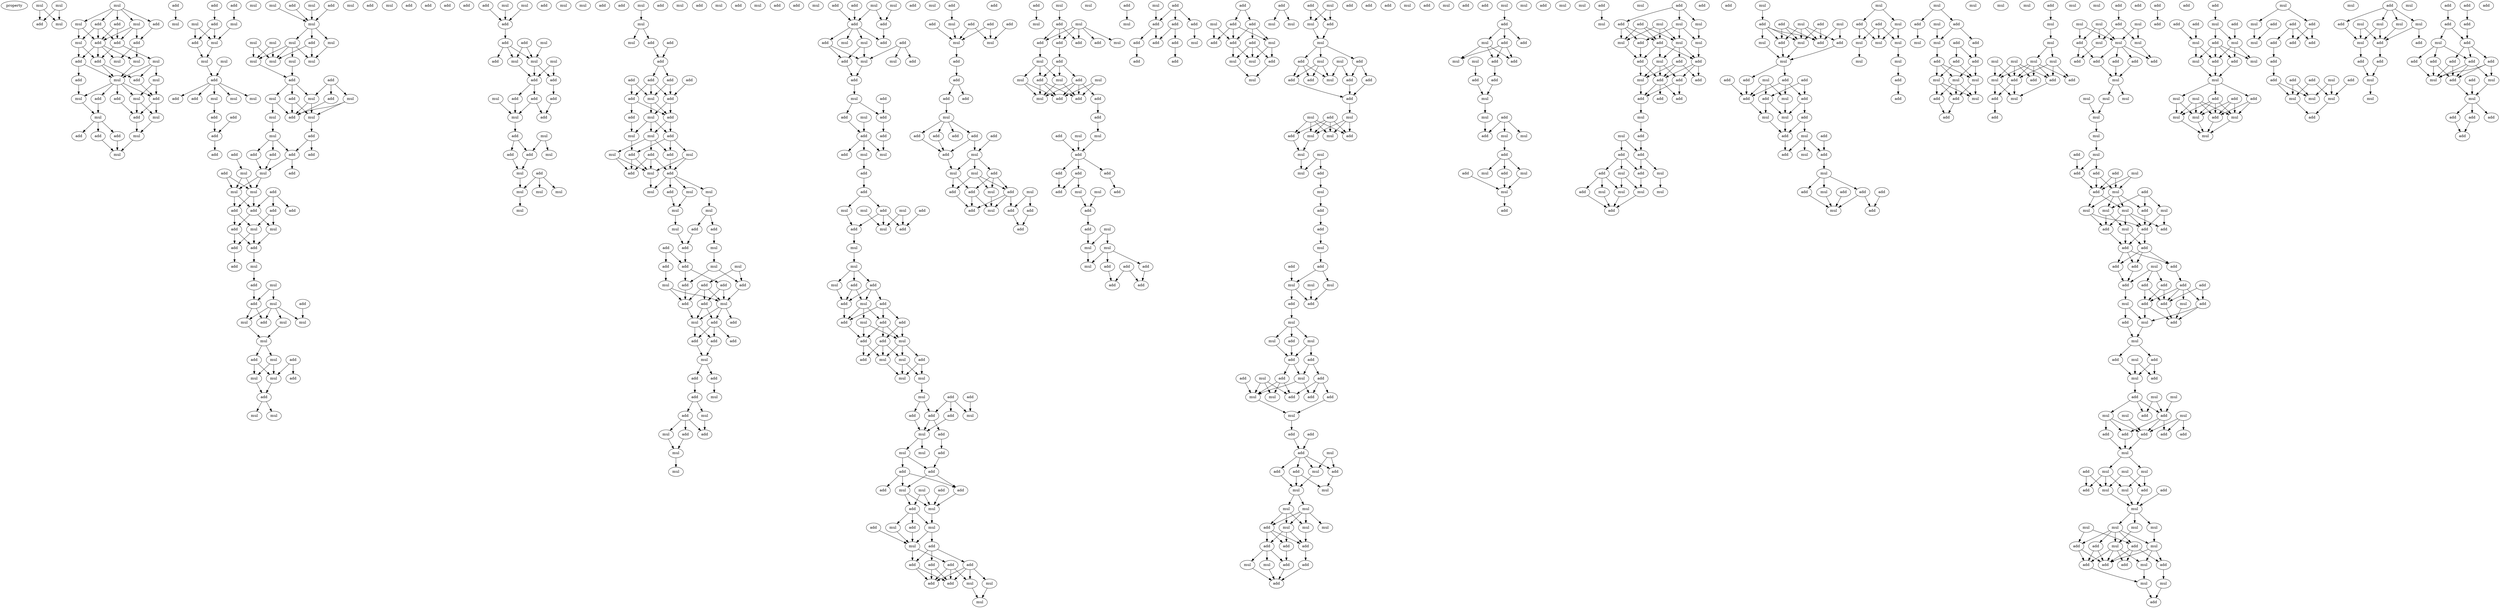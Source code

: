 digraph {
    node [fontcolor=black]
    property [mul=2,lf=1.1]
    0 [ label = mul ];
    1 [ label = mul ];
    2 [ label = add ];
    3 [ label = mul ];
    4 [ label = mul ];
    5 [ label = mul ];
    6 [ label = add ];
    7 [ label = mul ];
    8 [ label = add ];
    9 [ label = add ];
    10 [ label = add ];
    11 [ label = mul ];
    12 [ label = add ];
    13 [ label = add ];
    14 [ label = mul ];
    15 [ label = add ];
    16 [ label = mul ];
    17 [ label = mul ];
    18 [ label = add ];
    19 [ label = mul ];
    20 [ label = add ];
    21 [ label = mul ];
    22 [ label = add ];
    23 [ label = mul ];
    24 [ label = add ];
    25 [ label = mul ];
    26 [ label = add ];
    27 [ label = add ];
    28 [ label = mul ];
    29 [ label = mul ];
    30 [ label = add ];
    31 [ label = add ];
    32 [ label = mul ];
    33 [ label = add ];
    34 [ label = add ];
    35 [ label = mul ];
    36 [ label = add ];
    37 [ label = add ];
    38 [ label = add ];
    39 [ label = mul ];
    40 [ label = mul ];
    41 [ label = add ];
    42 [ label = mul ];
    43 [ label = add ];
    44 [ label = mul ];
    45 [ label = mul ];
    46 [ label = mul ];
    47 [ label = mul ];
    48 [ label = add ];
    49 [ label = add ];
    50 [ label = add ];
    51 [ label = mul ];
    52 [ label = mul ];
    53 [ label = mul ];
    54 [ label = add ];
    55 [ label = add ];
    56 [ label = add ];
    57 [ label = add ];
    58 [ label = mul ];
    59 [ label = add ];
    60 [ label = mul ];
    61 [ label = add ];
    62 [ label = mul ];
    63 [ label = mul ];
    64 [ label = mul ];
    65 [ label = add ];
    66 [ label = mul ];
    67 [ label = mul ];
    68 [ label = mul ];
    69 [ label = mul ];
    70 [ label = mul ];
    71 [ label = mul ];
    72 [ label = add ];
    73 [ label = add ];
    74 [ label = mul ];
    75 [ label = mul ];
    76 [ label = mul ];
    77 [ label = add ];
    78 [ label = add ];
    79 [ label = mul ];
    80 [ label = add ];
    81 [ label = mul ];
    82 [ label = mul ];
    83 [ label = add ];
    84 [ label = add ];
    85 [ label = add ];
    86 [ label = add ];
    87 [ label = add ];
    88 [ label = add ];
    89 [ label = add ];
    90 [ label = mul ];
    91 [ label = mul ];
    92 [ label = add ];
    93 [ label = mul ];
    94 [ label = add ];
    95 [ label = mul ];
    96 [ label = add ];
    97 [ label = add ];
    98 [ label = add ];
    99 [ label = mul ];
    100 [ label = add ];
    101 [ label = add ];
    102 [ label = mul ];
    103 [ label = mul ];
    104 [ label = add ];
    105 [ label = add ];
    106 [ label = mul ];
    107 [ label = add ];
    108 [ label = add ];
    109 [ label = mul ];
    110 [ label = add ];
    111 [ label = add ];
    112 [ label = mul ];
    113 [ label = mul ];
    114 [ label = mul ];
    115 [ label = mul ];
    116 [ label = add ];
    117 [ label = add ];
    118 [ label = mul ];
    119 [ label = add ];
    120 [ label = mul ];
    121 [ label = add ];
    122 [ label = mul ];
    123 [ label = add ];
    124 [ label = mul ];
    125 [ label = mul ];
    126 [ label = add ];
    127 [ label = add ];
    128 [ label = mul ];
    129 [ label = mul ];
    130 [ label = add ];
    131 [ label = add ];
    132 [ label = add ];
    133 [ label = add ];
    134 [ label = mul ];
    135 [ label = mul ];
    136 [ label = add ];
    137 [ label = mul ];
    138 [ label = add ];
    139 [ label = add ];
    140 [ label = add ];
    141 [ label = mul ];
    142 [ label = mul ];
    143 [ label = mul ];
    144 [ label = add ];
    145 [ label = add ];
    146 [ label = add ];
    147 [ label = mul ];
    148 [ label = add ];
    149 [ label = add ];
    150 [ label = add ];
    151 [ label = add ];
    152 [ label = mul ];
    153 [ label = mul ];
    154 [ label = add ];
    155 [ label = mul ];
    156 [ label = add ];
    157 [ label = mul ];
    158 [ label = add ];
    159 [ label = add ];
    160 [ label = mul ];
    161 [ label = mul ];
    162 [ label = mul ];
    163 [ label = mul ];
    164 [ label = mul ];
    165 [ label = mul ];
    166 [ label = add ];
    167 [ label = add ];
    168 [ label = mul ];
    169 [ label = mul ];
    170 [ label = add ];
    171 [ label = mul ];
    172 [ label = add ];
    173 [ label = add ];
    174 [ label = add ];
    175 [ label = mul ];
    176 [ label = add ];
    177 [ label = add ];
    178 [ label = add ];
    179 [ label = add ];
    180 [ label = add ];
    181 [ label = mul ];
    182 [ label = add ];
    183 [ label = add ];
    184 [ label = mul ];
    185 [ label = add ];
    186 [ label = mul ];
    187 [ label = mul ];
    188 [ label = add ];
    189 [ label = add ];
    190 [ label = add ];
    191 [ label = add ];
    192 [ label = mul ];
    193 [ label = mul ];
    194 [ label = add ];
    195 [ label = add ];
    196 [ label = mul ];
    197 [ label = add ];
    198 [ label = mul ];
    199 [ label = mul ];
    200 [ label = mul ];
    201 [ label = mul ];
    202 [ label = mul ];
    203 [ label = add ];
    204 [ label = mul ];
    205 [ label = add ];
    206 [ label = add ];
    207 [ label = add ];
    208 [ label = mul ];
    209 [ label = mul ];
    210 [ label = mul ];
    211 [ label = add ];
    212 [ label = add ];
    213 [ label = add ];
    214 [ label = add ];
    215 [ label = mul ];
    216 [ label = add ];
    217 [ label = add ];
    218 [ label = add ];
    219 [ label = mul ];
    220 [ label = add ];
    221 [ label = add ];
    222 [ label = add ];
    223 [ label = mul ];
    224 [ label = add ];
    225 [ label = add ];
    226 [ label = add ];
    227 [ label = add ];
    228 [ label = mul ];
    229 [ label = add ];
    230 [ label = mul ];
    231 [ label = add ];
    232 [ label = add ];
    233 [ label = mul ];
    234 [ label = add ];
    235 [ label = mul ];
    236 [ label = mul ];
    237 [ label = add ];
    238 [ label = add ];
    239 [ label = add ];
    240 [ label = mul ];
    241 [ label = mul ];
    242 [ label = mul ];
    243 [ label = add ];
    244 [ label = add ];
    245 [ label = mul ];
    246 [ label = add ];
    247 [ label = mul ];
    248 [ label = mul ];
    249 [ label = add ];
    250 [ label = add ];
    251 [ label = add ];
    252 [ label = add ];
    253 [ label = add ];
    254 [ label = add ];
    255 [ label = mul ];
    256 [ label = mul ];
    257 [ label = mul ];
    258 [ label = mul ];
    259 [ label = add ];
    260 [ label = add ];
    261 [ label = add ];
    262 [ label = add ];
    263 [ label = mul ];
    264 [ label = mul ];
    265 [ label = add ];
    266 [ label = add ];
    267 [ label = add ];
    268 [ label = add ];
    269 [ label = add ];
    270 [ label = mul ];
    271 [ label = add ];
    272 [ label = mul ];
    273 [ label = add ];
    274 [ label = add ];
    275 [ label = mul ];
    276 [ label = mul ];
    277 [ label = mul ];
    278 [ label = add ];
    279 [ label = add ];
    280 [ label = mul ];
    281 [ label = add ];
    282 [ label = add ];
    283 [ label = mul ];
    284 [ label = mul ];
    285 [ label = mul ];
    286 [ label = add ];
    287 [ label = add ];
    288 [ label = add ];
    289 [ label = mul ];
    290 [ label = add ];
    291 [ label = add ];
    292 [ label = mul ];
    293 [ label = add ];
    294 [ label = add ];
    295 [ label = mul ];
    296 [ label = add ];
    297 [ label = add ];
    298 [ label = add ];
    299 [ label = mul ];
    300 [ label = mul ];
    301 [ label = add ];
    302 [ label = mul ];
    303 [ label = mul ];
    304 [ label = mul ];
    305 [ label = add ];
    306 [ label = add ];
    307 [ label = add ];
    308 [ label = add ];
    309 [ label = add ];
    310 [ label = mul ];
    311 [ label = mul ];
    312 [ label = add ];
    313 [ label = mul ];
    314 [ label = mul ];
    315 [ label = add ];
    316 [ label = add ];
    317 [ label = add ];
    318 [ label = add ];
    319 [ label = add ];
    320 [ label = mul ];
    321 [ label = add ];
    322 [ label = mul ];
    323 [ label = add ];
    324 [ label = mul ];
    325 [ label = mul ];
    326 [ label = mul ];
    327 [ label = add ];
    328 [ label = add ];
    329 [ label = mul ];
    330 [ label = add ];
    331 [ label = mul ];
    332 [ label = add ];
    333 [ label = add ];
    334 [ label = add ];
    335 [ label = add ];
    336 [ label = add ];
    337 [ label = mul ];
    338 [ label = add ];
    339 [ label = mul ];
    340 [ label = mul ];
    341 [ label = add ];
    342 [ label = add ];
    343 [ label = add ];
    344 [ label = add ];
    345 [ label = mul ];
    346 [ label = add ];
    347 [ label = mul ];
    348 [ label = add ];
    349 [ label = mul ];
    350 [ label = add ];
    351 [ label = add ];
    352 [ label = mul ];
    353 [ label = add ];
    354 [ label = add ];
    355 [ label = add ];
    356 [ label = mul ];
    357 [ label = add ];
    358 [ label = add ];
    359 [ label = add ];
    360 [ label = add ];
    361 [ label = add ];
    362 [ label = add ];
    363 [ label = mul ];
    364 [ label = mul ];
    365 [ label = add ];
    366 [ label = mul ];
    367 [ label = mul ];
    368 [ label = add ];
    369 [ label = add ];
    370 [ label = add ];
    371 [ label = mul ];
    372 [ label = mul ];
    373 [ label = add ];
    374 [ label = add ];
    375 [ label = add ];
    376 [ label = add ];
    377 [ label = mul ];
    378 [ label = add ];
    379 [ label = mul ];
    380 [ label = add ];
    381 [ label = mul ];
    382 [ label = add ];
    383 [ label = add ];
    384 [ label = add ];
    385 [ label = add ];
    386 [ label = mul ];
    387 [ label = add ];
    388 [ label = mul ];
    389 [ label = mul ];
    390 [ label = add ];
    391 [ label = mul ];
    392 [ label = add ];
    393 [ label = add ];
    394 [ label = add ];
    395 [ label = mul ];
    396 [ label = add ];
    397 [ label = mul ];
    398 [ label = add ];
    399 [ label = mul ];
    400 [ label = mul ];
    401 [ label = add ];
    402 [ label = add ];
    403 [ label = add ];
    404 [ label = add ];
    405 [ label = add ];
    406 [ label = add ];
    407 [ label = mul ];
    408 [ label = mul ];
    409 [ label = add ];
    410 [ label = mul ];
    411 [ label = add ];
    412 [ label = mul ];
    413 [ label = mul ];
    414 [ label = add ];
    415 [ label = mul ];
    416 [ label = add ];
    417 [ label = add ];
    418 [ label = add ];
    419 [ label = add ];
    420 [ label = add ];
    421 [ label = mul ];
    422 [ label = mul ];
    423 [ label = add ];
    424 [ label = add ];
    425 [ label = add ];
    426 [ label = add ];
    427 [ label = mul ];
    428 [ label = add ];
    429 [ label = add ];
    430 [ label = add ];
    431 [ label = add ];
    432 [ label = add ];
    433 [ label = add ];
    434 [ label = add ];
    435 [ label = add ];
    436 [ label = mul ];
    437 [ label = mul ];
    438 [ label = add ];
    439 [ label = add ];
    440 [ label = add ];
    441 [ label = add ];
    442 [ label = mul ];
    443 [ label = mul ];
    444 [ label = mul ];
    445 [ label = add ];
    446 [ label = mul ];
    447 [ label = add ];
    448 [ label = mul ];
    449 [ label = mul ];
    450 [ label = add ];
    451 [ label = mul ];
    452 [ label = mul ];
    453 [ label = mul ];
    454 [ label = add ];
    455 [ label = mul ];
    456 [ label = add ];
    457 [ label = add ];
    458 [ label = add ];
    459 [ label = add ];
    460 [ label = add ];
    461 [ label = mul ];
    462 [ label = add ];
    463 [ label = mul ];
    464 [ label = add ];
    465 [ label = mul ];
    466 [ label = mul ];
    467 [ label = add ];
    468 [ label = mul ];
    469 [ label = add ];
    470 [ label = mul ];
    471 [ label = mul ];
    472 [ label = add ];
    473 [ label = mul ];
    474 [ label = mul ];
    475 [ label = add ];
    476 [ label = add ];
    477 [ label = add ];
    478 [ label = mul ];
    479 [ label = add ];
    480 [ label = add ];
    481 [ label = add ];
    482 [ label = add ];
    483 [ label = mul ];
    484 [ label = mul ];
    485 [ label = mul ];
    486 [ label = add ];
    487 [ label = add ];
    488 [ label = mul ];
    489 [ label = add ];
    490 [ label = mul ];
    491 [ label = mul ];
    492 [ label = mul ];
    493 [ label = add ];
    494 [ label = add ];
    495 [ label = mul ];
    496 [ label = add ];
    497 [ label = mul ];
    498 [ label = add ];
    499 [ label = add ];
    500 [ label = add ];
    501 [ label = add ];
    502 [ label = add ];
    503 [ label = mul ];
    504 [ label = mul ];
    505 [ label = mul ];
    506 [ label = add ];
    507 [ label = add ];
    508 [ label = add ];
    509 [ label = mul ];
    510 [ label = add ];
    511 [ label = add ];
    512 [ label = add ];
    513 [ label = mul ];
    514 [ label = add ];
    515 [ label = mul ];
    516 [ label = mul ];
    517 [ label = mul ];
    518 [ label = mul ];
    519 [ label = mul ];
    520 [ label = mul ];
    521 [ label = mul ];
    522 [ label = add ];
    523 [ label = mul ];
    524 [ label = add ];
    525 [ label = add ];
    526 [ label = add ];
    527 [ label = add ];
    528 [ label = mul ];
    529 [ label = add ];
    530 [ label = mul ];
    531 [ label = add ];
    532 [ label = add ];
    533 [ label = add ];
    534 [ label = mul ];
    535 [ label = add ];
    536 [ label = add ];
    537 [ label = mul ];
    538 [ label = add ];
    539 [ label = mul ];
    540 [ label = add ];
    541 [ label = add ];
    542 [ label = mul ];
    543 [ label = add ];
    544 [ label = add ];
    545 [ label = mul ];
    546 [ label = mul ];
    547 [ label = add ];
    548 [ label = mul ];
    549 [ label = mul ];
    550 [ label = mul ];
    551 [ label = add ];
    552 [ label = add ];
    553 [ label = add ];
    554 [ label = mul ];
    555 [ label = mul ];
    556 [ label = add ];
    557 [ label = add ];
    558 [ label = mul ];
    559 [ label = mul ];
    560 [ label = add ];
    561 [ label = mul ];
    562 [ label = add ];
    563 [ label = mul ];
    564 [ label = mul ];
    565 [ label = add ];
    566 [ label = add ];
    567 [ label = mul ];
    568 [ label = add ];
    569 [ label = mul ];
    570 [ label = mul ];
    571 [ label = add ];
    572 [ label = add ];
    573 [ label = mul ];
    574 [ label = mul ];
    575 [ label = mul ];
    576 [ label = add ];
    577 [ label = mul ];
    578 [ label = add ];
    579 [ label = add ];
    580 [ label = add ];
    581 [ label = add ];
    582 [ label = add ];
    583 [ label = mul ];
    584 [ label = add ];
    585 [ label = add ];
    586 [ label = add ];
    587 [ label = mul ];
    588 [ label = add ];
    589 [ label = add ];
    590 [ label = mul ];
    591 [ label = add ];
    592 [ label = add ];
    593 [ label = add ];
    594 [ label = add ];
    595 [ label = add ];
    596 [ label = mul ];
    597 [ label = mul ];
    598 [ label = add ];
    599 [ label = mul ];
    600 [ label = mul ];
    601 [ label = mul ];
    602 [ label = mul ];
    603 [ label = add ];
    604 [ label = mul ];
    605 [ label = add ];
    606 [ label = mul ];
    607 [ label = add ];
    608 [ label = add ];
    609 [ label = mul ];
    610 [ label = mul ];
    611 [ label = mul ];
    612 [ label = add ];
    613 [ label = add ];
    614 [ label = add ];
    615 [ label = mul ];
    616 [ label = mul ];
    617 [ label = add ];
    618 [ label = add ];
    619 [ label = add ];
    620 [ label = add ];
    621 [ label = add ];
    622 [ label = add ];
    623 [ label = mul ];
    624 [ label = add ];
    625 [ label = mul ];
    626 [ label = mul ];
    627 [ label = add ];
    628 [ label = add ];
    629 [ label = add ];
    630 [ label = mul ];
    631 [ label = add ];
    632 [ label = add ];
    633 [ label = mul ];
    634 [ label = mul ];
    635 [ label = add ];
    636 [ label = mul ];
    637 [ label = add ];
    638 [ label = add ];
    639 [ label = add ];
    640 [ label = mul ];
    641 [ label = add ];
    642 [ label = mul ];
    643 [ label = add ];
    644 [ label = add ];
    645 [ label = mul ];
    646 [ label = mul ];
    647 [ label = mul ];
    648 [ label = mul ];
    649 [ label = mul ];
    650 [ label = mul ];
    651 [ label = add ];
    652 [ label = mul ];
    653 [ label = add ];
    654 [ label = add ];
    655 [ label = add ];
    656 [ label = mul ];
    657 [ label = mul ];
    658 [ label = add ];
    659 [ label = mul ];
    660 [ label = add ];
    661 [ label = mul ];
    662 [ label = add ];
    663 [ label = add ];
    664 [ label = add ];
    665 [ label = mul ];
    666 [ label = mul ];
    667 [ label = mul ];
    668 [ label = add ];
    669 [ label = mul ];
    670 [ label = mul ];
    671 [ label = add ];
    672 [ label = mul ];
    673 [ label = add ];
    674 [ label = add ];
    675 [ label = mul ];
    676 [ label = mul ];
    677 [ label = mul ];
    678 [ label = mul ];
    679 [ label = mul ];
    680 [ label = mul ];
    681 [ label = mul ];
    682 [ label = add ];
    683 [ label = add ];
    684 [ label = add ];
    685 [ label = mul ];
    686 [ label = add ];
    687 [ label = add ];
    688 [ label = mul ];
    689 [ label = add ];
    690 [ label = mul ];
    691 [ label = add ];
    692 [ label = mul ];
    693 [ label = add ];
    694 [ label = mul ];
    695 [ label = add ];
    696 [ label = mul ];
    697 [ label = mul ];
    698 [ label = mul ];
    699 [ label = add ];
    700 [ label = mul ];
    701 [ label = add ];
    702 [ label = add ];
    703 [ label = add ];
    704 [ label = add ];
    705 [ label = add ];
    706 [ label = mul ];
    707 [ label = mul ];
    708 [ label = mul ];
    709 [ label = mul ];
    710 [ label = add ];
    711 [ label = add ];
    712 [ label = mul ];
    713 [ label = mul ];
    714 [ label = add ];
    715 [ label = mul ];
    716 [ label = add ];
    717 [ label = add ];
    718 [ label = mul ];
    719 [ label = add ];
    720 [ label = mul ];
    721 [ label = add ];
    722 [ label = add ];
    723 [ label = mul ];
    724 [ label = mul ];
    725 [ label = add ];
    726 [ label = mul ];
    727 [ label = mul ];
    728 [ label = add ];
    729 [ label = add ];
    730 [ label = mul ];
    731 [ label = add ];
    732 [ label = add ];
    733 [ label = add ];
    734 [ label = add ];
    735 [ label = add ];
    736 [ label = mul ];
    737 [ label = add ];
    738 [ label = add ];
    739 [ label = add ];
    740 [ label = add ];
    741 [ label = add ];
    742 [ label = add ];
    743 [ label = add ];
    744 [ label = add ];
    745 [ label = mul ];
    746 [ label = add ];
    747 [ label = mul ];
    748 [ label = mul ];
    749 [ label = add ];
    750 [ label = add ];
    751 [ label = mul ];
    752 [ label = add ];
    753 [ label = mul ];
    754 [ label = add ];
    755 [ label = add ];
    756 [ label = mul ];
    757 [ label = add ];
    758 [ label = add ];
    759 [ label = mul ];
    760 [ label = mul ];
    761 [ label = mul ];
    762 [ label = mul ];
    763 [ label = add ];
    764 [ label = mul ];
    765 [ label = add ];
    766 [ label = add ];
    767 [ label = add ];
    768 [ label = add ];
    769 [ label = add ];
    770 [ label = add ];
    771 [ label = mul ];
    772 [ label = mul ];
    773 [ label = add ];
    774 [ label = mul ];
    775 [ label = mul ];
    776 [ label = add ];
    777 [ label = mul ];
    778 [ label = add ];
    779 [ label = add ];
    780 [ label = mul ];
    781 [ label = mul ];
    782 [ label = mul ];
    783 [ label = mul ];
    784 [ label = mul ];
    785 [ label = mul ];
    786 [ label = add ];
    787 [ label = mul ];
    788 [ label = add ];
    789 [ label = mul ];
    790 [ label = add ];
    791 [ label = mul ];
    792 [ label = add ];
    793 [ label = add ];
    794 [ label = add ];
    795 [ label = add ];
    796 [ label = mul ];
    797 [ label = mul ];
    798 [ label = add ];
    799 [ label = add ];
    800 [ label = add ];
    801 [ label = add ];
    802 [ label = add ];
    803 [ label = mul ];
    804 [ label = mul ];
    805 [ label = add ];
    806 [ label = mul ];
    807 [ label = mul ];
    808 [ label = add ];
    809 [ label = add ];
    810 [ label = mul ];
    811 [ label = mul ];
    812 [ label = add ];
    813 [ label = mul ];
    814 [ label = mul ];
    815 [ label = add ];
    816 [ label = add ];
    817 [ label = mul ];
    818 [ label = add ];
    819 [ label = mul ];
    820 [ label = mul ];
    821 [ label = mul ];
    822 [ label = mul ];
    823 [ label = add ];
    824 [ label = mul ];
    825 [ label = add ];
    826 [ label = add ];
    827 [ label = mul ];
    828 [ label = add ];
    829 [ label = add ];
    830 [ label = add ];
    831 [ label = add ];
    832 [ label = add ];
    833 [ label = add ];
    834 [ label = mul ];
    835 [ label = add ];
    836 [ label = add ];
    837 [ label = mul ];
    838 [ label = mul ];
    839 [ label = mul ];
    840 [ label = add ];
    841 [ label = mul ];
    842 [ label = add ];
    843 [ label = mul ];
    844 [ label = mul ];
    845 [ label = mul ];
    846 [ label = mul ];
    847 [ label = add ];
    848 [ label = add ];
    849 [ label = mul ];
    850 [ label = mul ];
    851 [ label = add ];
    852 [ label = add ];
    853 [ label = add ];
    854 [ label = add ];
    855 [ label = add ];
    856 [ label = mul ];
    857 [ label = add ];
    858 [ label = add ];
    859 [ label = mul ];
    860 [ label = add ];
    861 [ label = mul ];
    862 [ label = add ];
    863 [ label = add ];
    864 [ label = add ];
    865 [ label = add ];
    866 [ label = add ];
    867 [ label = add ];
    868 [ label = mul ];
    869 [ label = add ];
    870 [ label = mul ];
    871 [ label = mul ];
    872 [ label = add ];
    873 [ label = add ];
    874 [ label = add ];
    875 [ label = add ];
    876 [ label = add ];
    0 -> 2 [ name = 0 ];
    0 -> 3 [ name = 1 ];
    1 -> 2 [ name = 2 ];
    1 -> 3 [ name = 3 ];
    4 -> 5 [ name = 4 ];
    4 -> 6 [ name = 5 ];
    4 -> 7 [ name = 6 ];
    4 -> 8 [ name = 7 ];
    4 -> 9 [ name = 8 ];
    5 -> 10 [ name = 9 ];
    5 -> 11 [ name = 10 ];
    6 -> 10 [ name = 11 ];
    6 -> 12 [ name = 12 ];
    7 -> 10 [ name = 13 ];
    7 -> 12 [ name = 14 ];
    7 -> 13 [ name = 15 ];
    8 -> 10 [ name = 16 ];
    8 -> 11 [ name = 17 ];
    8 -> 12 [ name = 18 ];
    9 -> 13 [ name = 19 ];
    10 -> 15 [ name = 20 ];
    10 -> 16 [ name = 21 ];
    10 -> 17 [ name = 22 ];
    10 -> 18 [ name = 23 ];
    11 -> 15 [ name = 24 ];
    11 -> 18 [ name = 25 ];
    12 -> 14 [ name = 26 ];
    12 -> 18 [ name = 27 ];
    13 -> 16 [ name = 28 ];
    13 -> 17 [ name = 29 ];
    14 -> 19 [ name = 30 ];
    14 -> 20 [ name = 31 ];
    14 -> 21 [ name = 32 ];
    15 -> 19 [ name = 33 ];
    15 -> 22 [ name = 34 ];
    16 -> 19 [ name = 35 ];
    18 -> 19 [ name = 36 ];
    18 -> 20 [ name = 37 ];
    19 -> 23 [ name = 38 ];
    19 -> 24 [ name = 39 ];
    19 -> 25 [ name = 40 ];
    19 -> 26 [ name = 41 ];
    19 -> 27 [ name = 42 ];
    20 -> 24 [ name = 43 ];
    21 -> 24 [ name = 44 ];
    21 -> 25 [ name = 45 ];
    22 -> 23 [ name = 46 ];
    23 -> 29 [ name = 47 ];
    24 -> 28 [ name = 48 ];
    24 -> 30 [ name = 49 ];
    25 -> 28 [ name = 50 ];
    25 -> 30 [ name = 51 ];
    26 -> 30 [ name = 52 ];
    27 -> 29 [ name = 53 ];
    28 -> 32 [ name = 54 ];
    29 -> 31 [ name = 55 ];
    29 -> 33 [ name = 56 ];
    29 -> 34 [ name = 57 ];
    30 -> 32 [ name = 58 ];
    32 -> 35 [ name = 59 ];
    33 -> 35 [ name = 60 ];
    34 -> 35 [ name = 61 ];
    36 -> 40 [ name = 62 ];
    37 -> 39 [ name = 63 ];
    38 -> 41 [ name = 64 ];
    39 -> 44 [ name = 65 ];
    41 -> 43 [ name = 66 ];
    41 -> 44 [ name = 67 ];
    42 -> 43 [ name = 68 ];
    42 -> 44 [ name = 69 ];
    43 -> 45 [ name = 70 ];
    44 -> 45 [ name = 71 ];
    45 -> 48 [ name = 72 ];
    46 -> 48 [ name = 73 ];
    48 -> 49 [ name = 74 ];
    48 -> 50 [ name = 75 ];
    48 -> 51 [ name = 76 ];
    48 -> 52 [ name = 77 ];
    48 -> 53 [ name = 78 ];
    51 -> 54 [ name = 79 ];
    54 -> 56 [ name = 80 ];
    55 -> 56 [ name = 81 ];
    56 -> 57 [ name = 82 ];
    58 -> 62 [ name = 83 ];
    59 -> 62 [ name = 84 ];
    60 -> 62 [ name = 85 ];
    61 -> 62 [ name = 86 ];
    62 -> 63 [ name = 87 ];
    62 -> 65 [ name = 88 ];
    62 -> 67 [ name = 89 ];
    63 -> 68 [ name = 90 ];
    63 -> 69 [ name = 91 ];
    63 -> 70 [ name = 92 ];
    63 -> 71 [ name = 93 ];
    64 -> 68 [ name = 94 ];
    64 -> 69 [ name = 95 ];
    65 -> 69 [ name = 96 ];
    65 -> 70 [ name = 97 ];
    66 -> 68 [ name = 98 ];
    66 -> 69 [ name = 99 ];
    67 -> 70 [ name = 100 ];
    68 -> 72 [ name = 101 ];
    71 -> 72 [ name = 102 ];
    72 -> 74 [ name = 103 ];
    72 -> 75 [ name = 104 ];
    72 -> 78 [ name = 105 ];
    73 -> 74 [ name = 106 ];
    73 -> 76 [ name = 107 ];
    73 -> 77 [ name = 108 ];
    74 -> 80 [ name = 109 ];
    74 -> 81 [ name = 110 ];
    75 -> 79 [ name = 111 ];
    75 -> 80 [ name = 112 ];
    76 -> 80 [ name = 113 ];
    76 -> 81 [ name = 114 ];
    77 -> 80 [ name = 115 ];
    78 -> 80 [ name = 116 ];
    78 -> 81 [ name = 117 ];
    79 -> 82 [ name = 118 ];
    81 -> 83 [ name = 119 ];
    82 -> 85 [ name = 120 ];
    82 -> 86 [ name = 121 ];
    82 -> 88 [ name = 122 ];
    83 -> 85 [ name = 123 ];
    83 -> 87 [ name = 124 ];
    84 -> 91 [ name = 125 ];
    85 -> 89 [ name = 126 ];
    85 -> 90 [ name = 127 ];
    86 -> 90 [ name = 128 ];
    88 -> 90 [ name = 129 ];
    90 -> 93 [ name = 130 ];
    90 -> 95 [ name = 131 ];
    91 -> 93 [ name = 132 ];
    91 -> 95 [ name = 133 ];
    92 -> 93 [ name = 134 ];
    92 -> 95 [ name = 135 ];
    93 -> 97 [ name = 136 ];
    93 -> 100 [ name = 137 ];
    94 -> 96 [ name = 138 ];
    94 -> 98 [ name = 139 ];
    94 -> 100 [ name = 140 ];
    95 -> 97 [ name = 141 ];
    95 -> 100 [ name = 142 ];
    96 -> 102 [ name = 143 ];
    96 -> 103 [ name = 144 ];
    97 -> 101 [ name = 145 ];
    97 -> 102 [ name = 146 ];
    100 -> 101 [ name = 147 ];
    100 -> 103 [ name = 148 ];
    101 -> 104 [ name = 149 ];
    101 -> 105 [ name = 150 ];
    102 -> 104 [ name = 151 ];
    102 -> 105 [ name = 152 ];
    103 -> 105 [ name = 153 ];
    104 -> 107 [ name = 154 ];
    105 -> 106 [ name = 155 ];
    106 -> 108 [ name = 156 ];
    108 -> 110 [ name = 157 ];
    109 -> 110 [ name = 158 ];
    109 -> 112 [ name = 159 ];
    110 -> 113 [ name = 160 ];
    110 -> 117 [ name = 161 ];
    111 -> 115 [ name = 162 ];
    112 -> 113 [ name = 163 ];
    112 -> 114 [ name = 164 ];
    112 -> 115 [ name = 165 ];
    112 -> 117 [ name = 166 ];
    113 -> 118 [ name = 167 ];
    114 -> 118 [ name = 168 ];
    118 -> 119 [ name = 169 ];
    118 -> 120 [ name = 170 ];
    119 -> 122 [ name = 171 ];
    119 -> 124 [ name = 172 ];
    120 -> 122 [ name = 173 ];
    120 -> 124 [ name = 174 ];
    121 -> 123 [ name = 175 ];
    121 -> 124 [ name = 176 ];
    122 -> 126 [ name = 177 ];
    124 -> 126 [ name = 178 ];
    126 -> 128 [ name = 179 ];
    126 -> 129 [ name = 180 ];
    133 -> 136 [ name = 181 ];
    134 -> 136 [ name = 182 ];
    135 -> 136 [ name = 183 ];
    136 -> 139 [ name = 184 ];
    137 -> 142 [ name = 185 ];
    138 -> 141 [ name = 186 ];
    138 -> 142 [ name = 187 ];
    139 -> 140 [ name = 188 ];
    139 -> 141 [ name = 189 ];
    139 -> 142 [ name = 190 ];
    141 -> 144 [ name = 191 ];
    142 -> 144 [ name = 192 ];
    142 -> 145 [ name = 193 ];
    143 -> 144 [ name = 194 ];
    143 -> 145 [ name = 195 ];
    144 -> 148 [ name = 196 ];
    144 -> 149 [ name = 197 ];
    145 -> 146 [ name = 198 ];
    146 -> 150 [ name = 199 ];
    147 -> 152 [ name = 200 ];
    148 -> 152 [ name = 201 ];
    149 -> 150 [ name = 202 ];
    149 -> 152 [ name = 203 ];
    152 -> 154 [ name = 204 ];
    154 -> 156 [ name = 205 ];
    154 -> 158 [ name = 206 ];
    155 -> 156 [ name = 207 ];
    155 -> 157 [ name = 208 ];
    156 -> 160 [ name = 209 ];
    158 -> 160 [ name = 210 ];
    159 -> 161 [ name = 211 ];
    159 -> 162 [ name = 212 ];
    159 -> 164 [ name = 213 ];
    160 -> 164 [ name = 214 ];
    164 -> 165 [ name = 215 ];
    168 -> 169 [ name = 216 ];
    169 -> 170 [ name = 217 ];
    169 -> 171 [ name = 218 ];
    170 -> 174 [ name = 219 ];
    173 -> 174 [ name = 220 ];
    174 -> 177 [ name = 221 ];
    174 -> 178 [ name = 222 ];
    176 -> 181 [ name = 223 ];
    176 -> 182 [ name = 224 ];
    177 -> 180 [ name = 225 ];
    177 -> 181 [ name = 226 ];
    177 -> 182 [ name = 227 ];
    178 -> 180 [ name = 228 ];
    178 -> 181 [ name = 229 ];
    179 -> 180 [ name = 230 ];
    180 -> 184 [ name = 231 ];
    180 -> 185 [ name = 232 ];
    181 -> 184 [ name = 233 ];
    181 -> 185 [ name = 234 ];
    182 -> 183 [ name = 235 ];
    182 -> 185 [ name = 236 ];
    183 -> 187 [ name = 237 ];
    184 -> 186 [ name = 238 ];
    184 -> 187 [ name = 239 ];
    184 -> 188 [ name = 240 ];
    185 -> 186 [ name = 241 ];
    185 -> 188 [ name = 242 ];
    186 -> 189 [ name = 243 ];
    186 -> 190 [ name = 244 ];
    186 -> 193 [ name = 245 ];
    187 -> 191 [ name = 246 ];
    188 -> 190 [ name = 247 ];
    188 -> 191 [ name = 248 ];
    188 -> 192 [ name = 249 ];
    189 -> 194 [ name = 250 ];
    189 -> 195 [ name = 251 ];
    189 -> 196 [ name = 252 ];
    190 -> 194 [ name = 253 ];
    191 -> 195 [ name = 254 ];
    191 -> 196 [ name = 255 ];
    192 -> 194 [ name = 256 ];
    192 -> 196 [ name = 257 ];
    193 -> 195 [ name = 258 ];
    193 -> 196 [ name = 259 ];
    194 -> 197 [ name = 260 ];
    194 -> 198 [ name = 261 ];
    194 -> 199 [ name = 262 ];
    194 -> 200 [ name = 263 ];
    196 -> 200 [ name = 264 ];
    197 -> 201 [ name = 265 ];
    198 -> 201 [ name = 266 ];
    199 -> 202 [ name = 267 ];
    201 -> 204 [ name = 268 ];
    202 -> 203 [ name = 269 ];
    202 -> 205 [ name = 270 ];
    203 -> 206 [ name = 271 ];
    204 -> 206 [ name = 272 ];
    205 -> 208 [ name = 273 ];
    206 -> 212 [ name = 274 ];
    207 -> 211 [ name = 275 ];
    207 -> 212 [ name = 276 ];
    208 -> 210 [ name = 277 ];
    209 -> 216 [ name = 278 ];
    209 -> 217 [ name = 279 ];
    210 -> 213 [ name = 280 ];
    210 -> 217 [ name = 281 ];
    211 -> 215 [ name = 282 ];
    212 -> 213 [ name = 283 ];
    212 -> 214 [ name = 284 ];
    213 -> 218 [ name = 285 ];
    214 -> 219 [ name = 286 ];
    214 -> 220 [ name = 287 ];
    215 -> 218 [ name = 288 ];
    215 -> 219 [ name = 289 ];
    216 -> 218 [ name = 290 ];
    216 -> 219 [ name = 291 ];
    216 -> 220 [ name = 292 ];
    217 -> 219 [ name = 293 ];
    218 -> 223 [ name = 294 ];
    219 -> 221 [ name = 295 ];
    219 -> 222 [ name = 296 ];
    219 -> 223 [ name = 297 ];
    220 -> 222 [ name = 298 ];
    220 -> 223 [ name = 299 ];
    222 -> 225 [ name = 300 ];
    222 -> 226 [ name = 301 ];
    222 -> 227 [ name = 302 ];
    223 -> 225 [ name = 303 ];
    223 -> 227 [ name = 304 ];
    225 -> 228 [ name = 305 ];
    227 -> 228 [ name = 306 ];
    228 -> 229 [ name = 307 ];
    228 -> 231 [ name = 308 ];
    229 -> 232 [ name = 309 ];
    231 -> 233 [ name = 310 ];
    232 -> 234 [ name = 311 ];
    232 -> 235 [ name = 312 ];
    234 -> 236 [ name = 313 ];
    234 -> 237 [ name = 314 ];
    234 -> 238 [ name = 315 ];
    235 -> 237 [ name = 316 ];
    236 -> 241 [ name = 317 ];
    238 -> 241 [ name = 318 ];
    241 -> 242 [ name = 319 ];
    246 -> 250 [ name = 320 ];
    247 -> 250 [ name = 321 ];
    247 -> 251 [ name = 322 ];
    248 -> 251 [ name = 323 ];
    249 -> 250 [ name = 324 ];
    250 -> 252 [ name = 325 ];
    250 -> 253 [ name = 326 ];
    250 -> 255 [ name = 327 ];
    250 -> 256 [ name = 328 ];
    251 -> 252 [ name = 329 ];
    253 -> 258 [ name = 330 ];
    253 -> 259 [ name = 331 ];
    254 -> 257 [ name = 332 ];
    254 -> 258 [ name = 333 ];
    254 -> 260 [ name = 334 ];
    255 -> 258 [ name = 335 ];
    255 -> 259 [ name = 336 ];
    258 -> 261 [ name = 337 ];
    259 -> 261 [ name = 338 ];
    261 -> 263 [ name = 339 ];
    262 -> 266 [ name = 340 ];
    263 -> 265 [ name = 341 ];
    263 -> 266 [ name = 342 ];
    264 -> 267 [ name = 343 ];
    265 -> 267 [ name = 344 ];
    266 -> 268 [ name = 345 ];
    267 -> 270 [ name = 346 ];
    267 -> 271 [ name = 347 ];
    267 -> 272 [ name = 348 ];
    268 -> 270 [ name = 349 ];
    272 -> 273 [ name = 350 ];
    273 -> 274 [ name = 351 ];
    274 -> 275 [ name = 352 ];
    274 -> 279 [ name = 353 ];
    275 -> 282 [ name = 354 ];
    276 -> 280 [ name = 355 ];
    276 -> 281 [ name = 356 ];
    277 -> 280 [ name = 357 ];
    278 -> 281 [ name = 358 ];
    279 -> 280 [ name = 359 ];
    279 -> 281 [ name = 360 ];
    279 -> 282 [ name = 361 ];
    282 -> 283 [ name = 362 ];
    283 -> 284 [ name = 363 ];
    284 -> 285 [ name = 364 ];
    284 -> 286 [ name = 365 ];
    284 -> 287 [ name = 366 ];
    285 -> 288 [ name = 367 ];
    286 -> 288 [ name = 368 ];
    286 -> 289 [ name = 369 ];
    286 -> 290 [ name = 370 ];
    287 -> 288 [ name = 371 ];
    287 -> 289 [ name = 372 ];
    288 -> 294 [ name = 373 ];
    289 -> 292 [ name = 374 ];
    289 -> 293 [ name = 375 ];
    289 -> 294 [ name = 376 ];
    290 -> 291 [ name = 377 ];
    290 -> 293 [ name = 378 ];
    290 -> 294 [ name = 379 ];
    291 -> 295 [ name = 380 ];
    291 -> 296 [ name = 381 ];
    292 -> 295 [ name = 382 ];
    292 -> 297 [ name = 383 ];
    293 -> 295 [ name = 384 ];
    293 -> 296 [ name = 385 ];
    293 -> 297 [ name = 386 ];
    294 -> 297 [ name = 387 ];
    295 -> 298 [ name = 388 ];
    295 -> 299 [ name = 389 ];
    295 -> 300 [ name = 390 ];
    296 -> 299 [ name = 391 ];
    296 -> 300 [ name = 392 ];
    296 -> 301 [ name = 393 ];
    297 -> 299 [ name = 394 ];
    297 -> 301 [ name = 395 ];
    298 -> 302 [ name = 396 ];
    298 -> 303 [ name = 397 ];
    299 -> 303 [ name = 398 ];
    300 -> 302 [ name = 399 ];
    300 -> 303 [ name = 400 ];
    302 -> 304 [ name = 401 ];
    304 -> 308 [ name = 402 ];
    304 -> 309 [ name = 403 ];
    305 -> 307 [ name = 404 ];
    305 -> 309 [ name = 405 ];
    305 -> 310 [ name = 406 ];
    306 -> 310 [ name = 407 ];
    307 -> 311 [ name = 408 ];
    308 -> 311 [ name = 409 ];
    309 -> 311 [ name = 410 ];
    309 -> 312 [ name = 411 ];
    311 -> 313 [ name = 412 ];
    311 -> 314 [ name = 413 ];
    312 -> 315 [ name = 414 ];
    313 -> 316 [ name = 415 ];
    313 -> 317 [ name = 416 ];
    315 -> 317 [ name = 417 ];
    316 -> 319 [ name = 418 ];
    316 -> 320 [ name = 419 ];
    316 -> 321 [ name = 420 ];
    317 -> 320 [ name = 421 ];
    317 -> 321 [ name = 422 ];
    318 -> 324 [ name = 423 ];
    320 -> 323 [ name = 424 ];
    320 -> 324 [ name = 425 ];
    321 -> 324 [ name = 426 ];
    322 -> 323 [ name = 427 ];
    322 -> 324 [ name = 428 ];
    323 -> 325 [ name = 429 ];
    323 -> 328 [ name = 430 ];
    323 -> 329 [ name = 431 ];
    324 -> 329 [ name = 432 ];
    325 -> 331 [ name = 433 ];
    327 -> 331 [ name = 434 ];
    328 -> 331 [ name = 435 ];
    329 -> 330 [ name = 436 ];
    329 -> 331 [ name = 437 ];
    330 -> 332 [ name = 438 ];
    330 -> 333 [ name = 439 ];
    330 -> 334 [ name = 440 ];
    331 -> 334 [ name = 441 ];
    331 -> 335 [ name = 442 ];
    332 -> 336 [ name = 443 ];
    332 -> 337 [ name = 444 ];
    332 -> 338 [ name = 445 ];
    332 -> 339 [ name = 446 ];
    333 -> 336 [ name = 447 ];
    333 -> 338 [ name = 448 ];
    334 -> 336 [ name = 449 ];
    334 -> 338 [ name = 450 ];
    335 -> 336 [ name = 451 ];
    335 -> 337 [ name = 452 ];
    335 -> 338 [ name = 453 ];
    337 -> 340 [ name = 454 ];
    339 -> 340 [ name = 455 ];
    341 -> 345 [ name = 456 ];
    342 -> 347 [ name = 457 ];
    342 -> 349 [ name = 458 ];
    343 -> 349 [ name = 459 ];
    344 -> 347 [ name = 460 ];
    345 -> 347 [ name = 461 ];
    346 -> 347 [ name = 462 ];
    346 -> 349 [ name = 463 ];
    347 -> 351 [ name = 464 ];
    350 -> 352 [ name = 465 ];
    351 -> 353 [ name = 466 ];
    353 -> 354 [ name = 467 ];
    353 -> 355 [ name = 468 ];
    354 -> 356 [ name = 469 ];
    356 -> 357 [ name = 470 ];
    356 -> 358 [ name = 471 ];
    356 -> 359 [ name = 472 ];
    356 -> 360 [ name = 473 ];
    357 -> 362 [ name = 474 ];
    357 -> 363 [ name = 475 ];
    359 -> 362 [ name = 476 ];
    360 -> 362 [ name = 477 ];
    361 -> 363 [ name = 478 ];
    362 -> 366 [ name = 479 ];
    363 -> 364 [ name = 480 ];
    363 -> 365 [ name = 481 ];
    363 -> 366 [ name = 482 ];
    364 -> 367 [ name = 483 ];
    364 -> 368 [ name = 484 ];
    364 -> 370 [ name = 485 ];
    365 -> 367 [ name = 486 ];
    365 -> 369 [ name = 487 ];
    365 -> 370 [ name = 488 ];
    366 -> 368 [ name = 489 ];
    366 -> 369 [ name = 490 ];
    367 -> 372 [ name = 491 ];
    368 -> 375 [ name = 492 ];
    369 -> 372 [ name = 493 ];
    369 -> 375 [ name = 494 ];
    370 -> 372 [ name = 495 ];
    370 -> 373 [ name = 496 ];
    370 -> 375 [ name = 497 ];
    371 -> 373 [ name = 498 ];
    371 -> 374 [ name = 499 ];
    373 -> 376 [ name = 500 ];
    374 -> 376 [ name = 501 ];
    377 -> 378 [ name = 502 ];
    378 -> 380 [ name = 503 ];
    378 -> 383 [ name = 504 ];
    378 -> 384 [ name = 505 ];
    379 -> 380 [ name = 506 ];
    379 -> 381 [ name = 507 ];
    379 -> 382 [ name = 508 ];
    379 -> 383 [ name = 509 ];
    379 -> 384 [ name = 510 ];
    380 -> 386 [ name = 511 ];
    384 -> 385 [ name = 512 ];
    385 -> 387 [ name = 513 ];
    385 -> 390 [ name = 514 ];
    385 -> 391 [ name = 515 ];
    386 -> 387 [ name = 516 ];
    386 -> 388 [ name = 517 ];
    386 -> 391 [ name = 518 ];
    387 -> 393 [ name = 519 ];
    387 -> 394 [ name = 520 ];
    387 -> 395 [ name = 521 ];
    388 -> 393 [ name = 522 ];
    388 -> 395 [ name = 523 ];
    389 -> 393 [ name = 524 ];
    389 -> 394 [ name = 525 ];
    390 -> 392 [ name = 526 ];
    390 -> 393 [ name = 527 ];
    390 -> 394 [ name = 528 ];
    390 -> 395 [ name = 529 ];
    391 -> 394 [ name = 530 ];
    391 -> 395 [ name = 531 ];
    392 -> 396 [ name = 532 ];
    396 -> 400 [ name = 533 ];
    398 -> 401 [ name = 534 ];
    399 -> 401 [ name = 535 ];
    400 -> 401 [ name = 536 ];
    401 -> 402 [ name = 537 ];
    401 -> 403 [ name = 538 ];
    401 -> 404 [ name = 539 ];
    402 -> 405 [ name = 540 ];
    403 -> 405 [ name = 541 ];
    403 -> 407 [ name = 542 ];
    404 -> 406 [ name = 543 ];
    407 -> 409 [ name = 544 ];
    408 -> 409 [ name = 545 ];
    409 -> 411 [ name = 546 ];
    410 -> 412 [ name = 547 ];
    410 -> 413 [ name = 548 ];
    411 -> 412 [ name = 549 ];
    412 -> 415 [ name = 550 ];
    413 -> 414 [ name = 551 ];
    413 -> 415 [ name = 552 ];
    413 -> 417 [ name = 553 ];
    414 -> 418 [ name = 554 ];
    416 -> 418 [ name = 555 ];
    416 -> 419 [ name = 556 ];
    417 -> 419 [ name = 557 ];
    420 -> 421 [ name = 558 ];
    422 -> 425 [ name = 559 ];
    423 -> 424 [ name = 560 ];
    423 -> 425 [ name = 561 ];
    423 -> 426 [ name = 562 ];
    424 -> 427 [ name = 563 ];
    425 -> 428 [ name = 564 ];
    425 -> 429 [ name = 565 ];
    426 -> 428 [ name = 566 ];
    426 -> 430 [ name = 567 ];
    429 -> 431 [ name = 568 ];
    430 -> 432 [ name = 569 ];
    433 -> 434 [ name = 570 ];
    433 -> 435 [ name = 571 ];
    434 -> 437 [ name = 572 ];
    434 -> 438 [ name = 573 ];
    434 -> 439 [ name = 574 ];
    435 -> 437 [ name = 575 ];
    435 -> 439 [ name = 576 ];
    435 -> 440 [ name = 577 ];
    436 -> 438 [ name = 578 ];
    436 -> 439 [ name = 579 ];
    437 -> 441 [ name = 580 ];
    437 -> 442 [ name = 581 ];
    439 -> 442 [ name = 582 ];
    439 -> 443 [ name = 583 ];
    440 -> 441 [ name = 584 ];
    440 -> 442 [ name = 585 ];
    440 -> 443 [ name = 586 ];
    441 -> 444 [ name = 587 ];
    443 -> 444 [ name = 588 ];
    445 -> 448 [ name = 589 ];
    445 -> 449 [ name = 590 ];
    446 -> 450 [ name = 591 ];
    446 -> 451 [ name = 592 ];
    447 -> 450 [ name = 593 ];
    447 -> 451 [ name = 594 ];
    450 -> 452 [ name = 595 ];
    451 -> 452 [ name = 596 ];
    452 -> 454 [ name = 597 ];
    452 -> 455 [ name = 598 ];
    452 -> 456 [ name = 599 ];
    453 -> 459 [ name = 600 ];
    453 -> 461 [ name = 601 ];
    454 -> 457 [ name = 602 ];
    454 -> 459 [ name = 603 ];
    455 -> 458 [ name = 604 ];
    455 -> 460 [ name = 605 ];
    455 -> 461 [ name = 606 ];
    456 -> 458 [ name = 607 ];
    456 -> 460 [ name = 608 ];
    456 -> 461 [ name = 609 ];
    457 -> 462 [ name = 610 ];
    459 -> 462 [ name = 611 ];
    460 -> 462 [ name = 612 ];
    462 -> 465 [ name = 613 ];
    463 -> 466 [ name = 614 ];
    463 -> 467 [ name = 615 ];
    463 -> 468 [ name = 616 ];
    463 -> 469 [ name = 617 ];
    464 -> 466 [ name = 618 ];
    464 -> 467 [ name = 619 ];
    464 -> 468 [ name = 620 ];
    464 -> 469 [ name = 621 ];
    465 -> 466 [ name = 622 ];
    465 -> 468 [ name = 623 ];
    465 -> 469 [ name = 624 ];
    466 -> 470 [ name = 625 ];
    467 -> 470 [ name = 626 ];
    470 -> 473 [ name = 627 ];
    471 -> 472 [ name = 628 ];
    471 -> 473 [ name = 629 ];
    472 -> 474 [ name = 630 ];
    474 -> 476 [ name = 631 ];
    476 -> 477 [ name = 632 ];
    477 -> 478 [ name = 633 ];
    478 -> 482 [ name = 634 ];
    481 -> 483 [ name = 635 ];
    482 -> 483 [ name = 636 ];
    482 -> 484 [ name = 637 ];
    483 -> 486 [ name = 638 ];
    483 -> 487 [ name = 639 ];
    484 -> 486 [ name = 640 ];
    485 -> 486 [ name = 641 ];
    487 -> 488 [ name = 642 ];
    488 -> 489 [ name = 643 ];
    488 -> 491 [ name = 644 ];
    488 -> 492 [ name = 645 ];
    489 -> 493 [ name = 646 ];
    491 -> 493 [ name = 647 ];
    492 -> 493 [ name = 648 ];
    492 -> 494 [ name = 649 ];
    493 -> 497 [ name = 650 ];
    493 -> 499 [ name = 651 ];
    494 -> 497 [ name = 652 ];
    494 -> 498 [ name = 653 ];
    495 -> 500 [ name = 654 ];
    495 -> 503 [ name = 655 ];
    495 -> 504 [ name = 656 ];
    496 -> 504 [ name = 657 ];
    497 -> 501 [ name = 658 ];
    497 -> 504 [ name = 659 ];
    498 -> 500 [ name = 660 ];
    498 -> 501 [ name = 661 ];
    498 -> 502 [ name = 662 ];
    499 -> 500 [ name = 663 ];
    499 -> 503 [ name = 664 ];
    499 -> 504 [ name = 665 ];
    502 -> 505 [ name = 666 ];
    504 -> 505 [ name = 667 ];
    505 -> 506 [ name = 668 ];
    506 -> 510 [ name = 669 ];
    508 -> 510 [ name = 670 ];
    509 -> 513 [ name = 671 ];
    509 -> 514 [ name = 672 ];
    510 -> 511 [ name = 673 ];
    510 -> 512 [ name = 674 ];
    510 -> 513 [ name = 675 ];
    510 -> 514 [ name = 676 ];
    511 -> 516 [ name = 677 ];
    511 -> 517 [ name = 678 ];
    512 -> 517 [ name = 679 ];
    513 -> 517 [ name = 680 ];
    514 -> 516 [ name = 681 ];
    517 -> 518 [ name = 682 ];
    517 -> 519 [ name = 683 ];
    518 -> 521 [ name = 684 ];
    518 -> 522 [ name = 685 ];
    518 -> 523 [ name = 686 ];
    519 -> 520 [ name = 687 ];
    519 -> 521 [ name = 688 ];
    519 -> 522 [ name = 689 ];
    519 -> 523 [ name = 690 ];
    521 -> 524 [ name = 691 ];
    521 -> 525 [ name = 692 ];
    521 -> 526 [ name = 693 ];
    522 -> 524 [ name = 694 ];
    522 -> 525 [ name = 695 ];
    522 -> 526 [ name = 696 ];
    523 -> 526 [ name = 697 ];
    524 -> 528 [ name = 698 ];
    524 -> 529 [ name = 699 ];
    524 -> 530 [ name = 700 ];
    525 -> 529 [ name = 701 ];
    526 -> 527 [ name = 702 ];
    527 -> 531 [ name = 703 ];
    528 -> 531 [ name = 704 ];
    529 -> 531 [ name = 705 ];
    530 -> 531 [ name = 706 ];
    534 -> 535 [ name = 707 ];
    535 -> 536 [ name = 708 ];
    535 -> 537 [ name = 709 ];
    535 -> 538 [ name = 710 ];
    536 -> 539 [ name = 711 ];
    536 -> 540 [ name = 712 ];
    536 -> 541 [ name = 713 ];
    537 -> 539 [ name = 714 ];
    537 -> 540 [ name = 715 ];
    537 -> 541 [ name = 716 ];
    540 -> 544 [ name = 717 ];
    542 -> 543 [ name = 718 ];
    543 -> 545 [ name = 719 ];
    544 -> 545 [ name = 720 ];
    545 -> 546 [ name = 721 ];
    546 -> 551 [ name = 722 ];
    547 -> 548 [ name = 723 ];
    547 -> 550 [ name = 724 ];
    547 -> 551 [ name = 725 ];
    550 -> 552 [ name = 726 ];
    552 -> 553 [ name = 727 ];
    552 -> 554 [ name = 728 ];
    552 -> 555 [ name = 729 ];
    553 -> 558 [ name = 730 ];
    554 -> 558 [ name = 731 ];
    557 -> 558 [ name = 732 ];
    558 -> 560 [ name = 733 ];
    562 -> 563 [ name = 734 ];
    565 -> 568 [ name = 735 ];
    565 -> 569 [ name = 736 ];
    565 -> 570 [ name = 737 ];
    566 -> 572 [ name = 738 ];
    566 -> 573 [ name = 739 ];
    566 -> 574 [ name = 740 ];
    567 -> 572 [ name = 741 ];
    567 -> 573 [ name = 742 ];
    567 -> 574 [ name = 743 ];
    568 -> 571 [ name = 744 ];
    568 -> 572 [ name = 745 ];
    568 -> 574 [ name = 746 ];
    569 -> 571 [ name = 747 ];
    569 -> 573 [ name = 748 ];
    569 -> 575 [ name = 749 ];
    570 -> 575 [ name = 750 ];
    571 -> 579 [ name = 751 ];
    572 -> 577 [ name = 752 ];
    572 -> 578 [ name = 753 ];
    572 -> 579 [ name = 754 ];
    573 -> 576 [ name = 755 ];
    573 -> 577 [ name = 756 ];
    573 -> 578 [ name = 757 ];
    574 -> 579 [ name = 758 ];
    575 -> 578 [ name = 759 ];
    576 -> 580 [ name = 760 ];
    576 -> 582 [ name = 761 ];
    576 -> 583 [ name = 762 ];
    577 -> 580 [ name = 763 ];
    577 -> 581 [ name = 764 ];
    577 -> 583 [ name = 765 ];
    578 -> 580 [ name = 766 ];
    578 -> 581 [ name = 767 ];
    578 -> 582 [ name = 768 ];
    579 -> 580 [ name = 769 ];
    579 -> 583 [ name = 770 ];
    580 -> 584 [ name = 771 ];
    580 -> 585 [ name = 772 ];
    580 -> 586 [ name = 773 ];
    581 -> 585 [ name = 774 ];
    581 -> 586 [ name = 775 ];
    583 -> 586 [ name = 776 ];
    586 -> 587 [ name = 777 ];
    587 -> 589 [ name = 778 ];
    589 -> 592 [ name = 779 ];
    590 -> 591 [ name = 780 ];
    590 -> 592 [ name = 781 ];
    591 -> 594 [ name = 782 ];
    591 -> 595 [ name = 783 ];
    591 -> 597 [ name = 784 ];
    592 -> 595 [ name = 785 ];
    592 -> 596 [ name = 786 ];
    594 -> 598 [ name = 787 ];
    594 -> 600 [ name = 788 ];
    594 -> 601 [ name = 789 ];
    595 -> 599 [ name = 790 ];
    596 -> 602 [ name = 791 ];
    597 -> 599 [ name = 792 ];
    597 -> 600 [ name = 793 ];
    598 -> 603 [ name = 794 ];
    599 -> 603 [ name = 795 ];
    600 -> 603 [ name = 796 ];
    601 -> 603 [ name = 797 ];
    604 -> 608 [ name = 798 ];
    605 -> 610 [ name = 799 ];
    605 -> 613 [ name = 800 ];
    605 -> 614 [ name = 801 ];
    606 -> 610 [ name = 802 ];
    606 -> 612 [ name = 803 ];
    606 -> 613 [ name = 804 ];
    606 -> 614 [ name = 805 ];
    607 -> 610 [ name = 806 ];
    607 -> 613 [ name = 807 ];
    608 -> 610 [ name = 808 ];
    608 -> 611 [ name = 809 ];
    608 -> 613 [ name = 810 ];
    608 -> 614 [ name = 811 ];
    609 -> 612 [ name = 812 ];
    609 -> 613 [ name = 813 ];
    610 -> 615 [ name = 814 ];
    611 -> 615 [ name = 815 ];
    612 -> 615 [ name = 816 ];
    614 -> 615 [ name = 817 ];
    615 -> 618 [ name = 818 ];
    615 -> 619 [ name = 819 ];
    616 -> 621 [ name = 820 ];
    616 -> 623 [ name = 821 ];
    616 -> 624 [ name = 822 ];
    617 -> 624 [ name = 823 ];
    618 -> 624 [ name = 824 ];
    619 -> 622 [ name = 825 ];
    619 -> 623 [ name = 826 ];
    619 -> 624 [ name = 827 ];
    620 -> 621 [ name = 828 ];
    620 -> 622 [ name = 829 ];
    621 -> 625 [ name = 830 ];
    621 -> 626 [ name = 831 ];
    622 -> 625 [ name = 832 ];
    622 -> 627 [ name = 833 ];
    623 -> 625 [ name = 834 ];
    624 -> 626 [ name = 835 ];
    625 -> 629 [ name = 836 ];
    626 -> 629 [ name = 837 ];
    627 -> 629 [ name = 838 ];
    627 -> 630 [ name = 839 ];
    628 -> 632 [ name = 840 ];
    629 -> 631 [ name = 841 ];
    630 -> 631 [ name = 842 ];
    630 -> 632 [ name = 843 ];
    630 -> 633 [ name = 844 ];
    632 -> 634 [ name = 845 ];
    634 -> 635 [ name = 846 ];
    634 -> 636 [ name = 847 ];
    634 -> 638 [ name = 848 ];
    635 -> 640 [ name = 849 ];
    635 -> 641 [ name = 850 ];
    636 -> 640 [ name = 851 ];
    637 -> 640 [ name = 852 ];
    638 -> 640 [ name = 853 ];
    639 -> 641 [ name = 854 ];
    642 -> 644 [ name = 855 ];
    642 -> 645 [ name = 856 ];
    643 -> 646 [ name = 857 ];
    643 -> 647 [ name = 858 ];
    643 -> 648 [ name = 859 ];
    644 -> 647 [ name = 860 ];
    644 -> 648 [ name = 861 ];
    645 -> 646 [ name = 862 ];
    645 -> 647 [ name = 863 ];
    646 -> 649 [ name = 864 ];
    648 -> 650 [ name = 865 ];
    649 -> 651 [ name = 866 ];
    651 -> 653 [ name = 867 ];
    652 -> 654 [ name = 868 ];
    652 -> 655 [ name = 869 ];
    654 -> 659 [ name = 870 ];
    654 -> 660 [ name = 871 ];
    655 -> 657 [ name = 872 ];
    656 -> 659 [ name = 873 ];
    658 -> 663 [ name = 874 ];
    658 -> 664 [ name = 875 ];
    659 -> 662 [ name = 876 ];
    660 -> 663 [ name = 877 ];
    662 -> 665 [ name = 878 ];
    662 -> 666 [ name = 879 ];
    662 -> 667 [ name = 880 ];
    663 -> 665 [ name = 881 ];
    663 -> 666 [ name = 882 ];
    664 -> 666 [ name = 883 ];
    664 -> 667 [ name = 884 ];
    665 -> 668 [ name = 885 ];
    665 -> 671 [ name = 886 ];
    665 -> 672 [ name = 887 ];
    666 -> 668 [ name = 888 ];
    666 -> 672 [ name = 889 ];
    667 -> 668 [ name = 890 ];
    667 -> 671 [ name = 891 ];
    667 -> 672 [ name = 892 ];
    668 -> 673 [ name = 893 ];
    671 -> 673 [ name = 894 ];
    674 -> 675 [ name = 895 ];
    675 -> 677 [ name = 896 ];
    677 -> 679 [ name = 897 ];
    677 -> 681 [ name = 898 ];
    678 -> 682 [ name = 899 ];
    678 -> 683 [ name = 900 ];
    678 -> 685 [ name = 901 ];
    678 -> 686 [ name = 902 ];
    679 -> 682 [ name = 903 ];
    679 -> 683 [ name = 904 ];
    679 -> 684 [ name = 905 ];
    679 -> 685 [ name = 906 ];
    679 -> 686 [ name = 907 ];
    680 -> 683 [ name = 908 ];
    680 -> 685 [ name = 909 ];
    681 -> 683 [ name = 910 ];
    681 -> 684 [ name = 911 ];
    681 -> 686 [ name = 912 ];
    683 -> 687 [ name = 913 ];
    683 -> 688 [ name = 914 ];
    685 -> 687 [ name = 915 ];
    685 -> 688 [ name = 916 ];
    686 -> 688 [ name = 917 ];
    687 -> 689 [ name = 918 ];
    691 -> 693 [ name = 919 ];
    692 -> 697 [ name = 920 ];
    692 -> 699 [ name = 921 ];
    692 -> 700 [ name = 922 ];
    693 -> 697 [ name = 923 ];
    693 -> 698 [ name = 924 ];
    694 -> 698 [ name = 925 ];
    694 -> 700 [ name = 926 ];
    696 -> 699 [ name = 927 ];
    696 -> 700 [ name = 928 ];
    697 -> 704 [ name = 929 ];
    698 -> 703 [ name = 930 ];
    699 -> 702 [ name = 931 ];
    699 -> 704 [ name = 932 ];
    700 -> 701 [ name = 933 ];
    700 -> 702 [ name = 934 ];
    700 -> 703 [ name = 935 ];
    700 -> 705 [ name = 936 ];
    701 -> 706 [ name = 937 ];
    702 -> 706 [ name = 938 ];
    705 -> 706 [ name = 939 ];
    706 -> 708 [ name = 940 ];
    706 -> 709 [ name = 941 ];
    707 -> 712 [ name = 942 ];
    708 -> 712 [ name = 943 ];
    710 -> 711 [ name = 944 ];
    712 -> 713 [ name = 945 ];
    713 -> 715 [ name = 946 ];
    714 -> 719 [ name = 947 ];
    715 -> 717 [ name = 948 ];
    715 -> 719 [ name = 949 ];
    716 -> 720 [ name = 950 ];
    716 -> 722 [ name = 951 ];
    717 -> 720 [ name = 952 ];
    717 -> 722 [ name = 953 ];
    718 -> 720 [ name = 954 ];
    718 -> 722 [ name = 955 ];
    719 -> 722 [ name = 956 ];
    720 -> 724 [ name = 957 ];
    720 -> 725 [ name = 958 ];
    720 -> 726 [ name = 959 ];
    720 -> 727 [ name = 960 ];
    721 -> 723 [ name = 961 ];
    721 -> 724 [ name = 962 ];
    721 -> 725 [ name = 963 ];
    722 -> 726 [ name = 964 ];
    722 -> 727 [ name = 965 ];
    723 -> 729 [ name = 966 ];
    723 -> 731 [ name = 967 ];
    724 -> 728 [ name = 968 ];
    724 -> 730 [ name = 969 ];
    725 -> 731 [ name = 970 ];
    726 -> 728 [ name = 971 ];
    726 -> 731 [ name = 972 ];
    727 -> 728 [ name = 973 ];
    727 -> 729 [ name = 974 ];
    727 -> 730 [ name = 975 ];
    727 -> 731 [ name = 976 ];
    728 -> 732 [ name = 977 ];
    730 -> 732 [ name = 978 ];
    730 -> 733 [ name = 979 ];
    731 -> 732 [ name = 980 ];
    731 -> 733 [ name = 981 ];
    732 -> 734 [ name = 982 ];
    732 -> 735 [ name = 983 ];
    732 -> 737 [ name = 984 ];
    733 -> 734 [ name = 985 ];
    733 -> 735 [ name = 986 ];
    733 -> 737 [ name = 987 ];
    734 -> 739 [ name = 988 ];
    735 -> 741 [ name = 989 ];
    736 -> 738 [ name = 990 ];
    736 -> 739 [ name = 991 ];
    736 -> 742 [ name = 992 ];
    737 -> 739 [ name = 993 ];
    738 -> 743 [ name = 994 ];
    738 -> 744 [ name = 995 ];
    739 -> 745 [ name = 996 ];
    740 -> 743 [ name = 997 ];
    740 -> 746 [ name = 998 ];
    741 -> 743 [ name = 999 ];
    741 -> 744 [ name = 1000 ];
    741 -> 746 [ name = 1001 ];
    741 -> 747 [ name = 1002 ];
    742 -> 743 [ name = 1003 ];
    742 -> 744 [ name = 1004 ];
    743 -> 749 [ name = 1005 ];
    744 -> 748 [ name = 1006 ];
    744 -> 749 [ name = 1007 ];
    745 -> 748 [ name = 1008 ];
    745 -> 750 [ name = 1009 ];
    746 -> 748 [ name = 1010 ];
    746 -> 749 [ name = 1011 ];
    747 -> 749 [ name = 1012 ];
    748 -> 751 [ name = 1013 ];
    750 -> 751 [ name = 1014 ];
    751 -> 754 [ name = 1015 ];
    751 -> 755 [ name = 1016 ];
    753 -> 756 [ name = 1017 ];
    753 -> 757 [ name = 1018 ];
    754 -> 756 [ name = 1019 ];
    754 -> 757 [ name = 1020 ];
    755 -> 756 [ name = 1021 ];
    756 -> 758 [ name = 1022 ];
    758 -> 763 [ name = 1023 ];
    758 -> 764 [ name = 1024 ];
    758 -> 765 [ name = 1025 ];
    759 -> 763 [ name = 1026 ];
    759 -> 765 [ name = 1027 ];
    760 -> 763 [ name = 1028 ];
    761 -> 767 [ name = 1029 ];
    761 -> 768 [ name = 1030 ];
    761 -> 770 [ name = 1031 ];
    762 -> 767 [ name = 1032 ];
    763 -> 767 [ name = 1033 ];
    763 -> 769 [ name = 1034 ];
    763 -> 770 [ name = 1035 ];
    764 -> 766 [ name = 1036 ];
    764 -> 767 [ name = 1037 ];
    764 -> 769 [ name = 1038 ];
    766 -> 771 [ name = 1039 ];
    767 -> 771 [ name = 1040 ];
    769 -> 771 [ name = 1041 ];
    771 -> 772 [ name = 1042 ];
    771 -> 775 [ name = 1043 ];
    772 -> 776 [ name = 1044 ];
    772 -> 777 [ name = 1045 ];
    772 -> 780 [ name = 1046 ];
    773 -> 776 [ name = 1047 ];
    773 -> 777 [ name = 1048 ];
    774 -> 777 [ name = 1049 ];
    774 -> 778 [ name = 1050 ];
    775 -> 778 [ name = 1051 ];
    775 -> 780 [ name = 1052 ];
    777 -> 781 [ name = 1053 ];
    778 -> 781 [ name = 1054 ];
    779 -> 781 [ name = 1055 ];
    780 -> 781 [ name = 1056 ];
    781 -> 782 [ name = 1057 ];
    781 -> 783 [ name = 1058 ];
    781 -> 785 [ name = 1059 ];
    782 -> 786 [ name = 1060 ];
    782 -> 787 [ name = 1061 ];
    782 -> 788 [ name = 1062 ];
    782 -> 789 [ name = 1063 ];
    782 -> 790 [ name = 1064 ];
    783 -> 787 [ name = 1065 ];
    784 -> 786 [ name = 1066 ];
    784 -> 790 [ name = 1067 ];
    785 -> 789 [ name = 1068 ];
    786 -> 792 [ name = 1069 ];
    786 -> 793 [ name = 1070 ];
    787 -> 791 [ name = 1071 ];
    787 -> 793 [ name = 1072 ];
    787 -> 795 [ name = 1073 ];
    788 -> 792 [ name = 1074 ];
    788 -> 793 [ name = 1075 ];
    789 -> 791 [ name = 1076 ];
    789 -> 792 [ name = 1077 ];
    789 -> 793 [ name = 1078 ];
    789 -> 794 [ name = 1079 ];
    790 -> 793 [ name = 1080 ];
    790 -> 794 [ name = 1081 ];
    790 -> 795 [ name = 1082 ];
    791 -> 797 [ name = 1083 ];
    792 -> 797 [ name = 1084 ];
    795 -> 796 [ name = 1085 ];
    796 -> 799 [ name = 1086 ];
    797 -> 799 [ name = 1087 ];
    798 -> 803 [ name = 1088 ];
    800 -> 806 [ name = 1089 ];
    801 -> 804 [ name = 1090 ];
    802 -> 806 [ name = 1091 ];
    803 -> 804 [ name = 1092 ];
    803 -> 805 [ name = 1093 ];
    804 -> 808 [ name = 1094 ];
    804 -> 809 [ name = 1095 ];
    804 -> 810 [ name = 1096 ];
    805 -> 807 [ name = 1097 ];
    805 -> 808 [ name = 1098 ];
    805 -> 809 [ name = 1099 ];
    805 -> 810 [ name = 1100 ];
    806 -> 807 [ name = 1101 ];
    806 -> 808 [ name = 1102 ];
    807 -> 811 [ name = 1103 ];
    808 -> 811 [ name = 1104 ];
    809 -> 811 [ name = 1105 ];
    811 -> 812 [ name = 1106 ];
    811 -> 814 [ name = 1107 ];
    811 -> 815 [ name = 1108 ];
    812 -> 818 [ name = 1109 ];
    812 -> 820 [ name = 1110 ];
    813 -> 817 [ name = 1111 ];
    813 -> 818 [ name = 1112 ];
    813 -> 819 [ name = 1113 ];
    813 -> 820 [ name = 1114 ];
    814 -> 817 [ name = 1115 ];
    814 -> 819 [ name = 1116 ];
    815 -> 817 [ name = 1117 ];
    815 -> 818 [ name = 1118 ];
    815 -> 819 [ name = 1119 ];
    815 -> 820 [ name = 1120 ];
    816 -> 818 [ name = 1121 ];
    816 -> 819 [ name = 1122 ];
    816 -> 820 [ name = 1123 ];
    817 -> 822 [ name = 1124 ];
    818 -> 822 [ name = 1125 ];
    819 -> 822 [ name = 1126 ];
    820 -> 822 [ name = 1127 ];
    821 -> 824 [ name = 1128 ];
    821 -> 825 [ name = 1129 ];
    823 -> 828 [ name = 1130 ];
    823 -> 829 [ name = 1131 ];
    823 -> 830 [ name = 1132 ];
    824 -> 827 [ name = 1133 ];
    825 -> 828 [ name = 1134 ];
    825 -> 830 [ name = 1135 ];
    826 -> 827 [ name = 1136 ];
    829 -> 831 [ name = 1137 ];
    831 -> 835 [ name = 1138 ];
    832 -> 837 [ name = 1139 ];
    832 -> 838 [ name = 1140 ];
    833 -> 837 [ name = 1141 ];
    834 -> 837 [ name = 1142 ];
    834 -> 839 [ name = 1143 ];
    835 -> 838 [ name = 1144 ];
    835 -> 839 [ name = 1145 ];
    836 -> 838 [ name = 1146 ];
    836 -> 839 [ name = 1147 ];
    837 -> 840 [ name = 1148 ];
    838 -> 840 [ name = 1149 ];
    842 -> 843 [ name = 1150 ];
    842 -> 845 [ name = 1151 ];
    842 -> 846 [ name = 1152 ];
    842 -> 847 [ name = 1153 ];
    843 -> 848 [ name = 1154 ];
    843 -> 851 [ name = 1155 ];
    844 -> 849 [ name = 1156 ];
    844 -> 851 [ name = 1157 ];
    845 -> 851 [ name = 1158 ];
    846 -> 849 [ name = 1159 ];
    846 -> 851 [ name = 1160 ];
    847 -> 849 [ name = 1161 ];
    849 -> 853 [ name = 1162 ];
    851 -> 852 [ name = 1163 ];
    852 -> 856 [ name = 1164 ];
    853 -> 856 [ name = 1165 ];
    854 -> 858 [ name = 1166 ];
    855 -> 857 [ name = 1167 ];
    856 -> 859 [ name = 1168 ];
    857 -> 860 [ name = 1169 ];
    857 -> 861 [ name = 1170 ];
    858 -> 860 [ name = 1171 ];
    860 -> 862 [ name = 1172 ];
    860 -> 863 [ name = 1173 ];
    860 -> 866 [ name = 1174 ];
    861 -> 863 [ name = 1175 ];
    861 -> 864 [ name = 1176 ];
    861 -> 865 [ name = 1177 ];
    862 -> 867 [ name = 1178 ];
    862 -> 868 [ name = 1179 ];
    862 -> 870 [ name = 1180 ];
    863 -> 867 [ name = 1181 ];
    863 -> 868 [ name = 1182 ];
    863 -> 870 [ name = 1183 ];
    864 -> 867 [ name = 1184 ];
    864 -> 870 [ name = 1185 ];
    865 -> 870 [ name = 1186 ];
    866 -> 867 [ name = 1187 ];
    866 -> 870 [ name = 1188 ];
    867 -> 871 [ name = 1189 ];
    868 -> 871 [ name = 1190 ];
    869 -> 871 [ name = 1191 ];
    871 -> 872 [ name = 1192 ];
    871 -> 873 [ name = 1193 ];
    871 -> 874 [ name = 1194 ];
    872 -> 876 [ name = 1195 ];
    873 -> 876 [ name = 1196 ];
}

